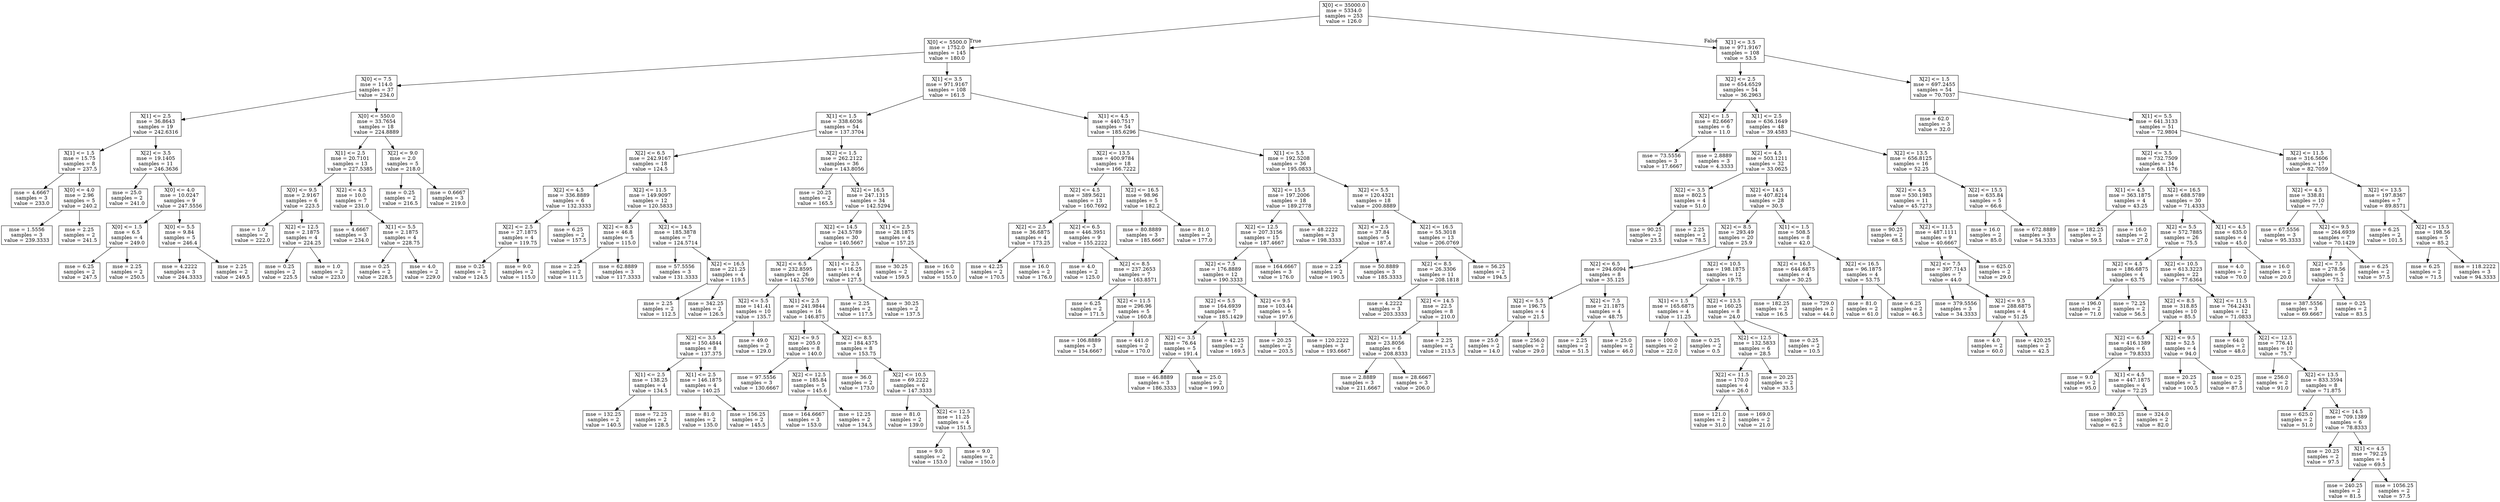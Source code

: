 digraph Tree {
node [shape=box] ;
0 [label="X[0] <= 35000.0\nmse = 5334.0\nsamples = 253\nvalue = 126.0"] ;
1 [label="X[0] <= 5500.0\nmse = 1752.0\nsamples = 145\nvalue = 180.0"] ;
0 -> 1 [labeldistance=2.5, labelangle=45, headlabel="True"] ;
2 [label="X[0] <= 7.5\nmse = 114.0\nsamples = 37\nvalue = 234.0"] ;
1 -> 2 ;
3 [label="X[1] <= 2.5\nmse = 36.8643\nsamples = 19\nvalue = 242.6316"] ;
2 -> 3 ;
4 [label="X[1] <= 1.5\nmse = 15.75\nsamples = 8\nvalue = 237.5"] ;
3 -> 4 ;
5 [label="mse = 4.6667\nsamples = 3\nvalue = 233.0"] ;
4 -> 5 ;
6 [label="X[0] <= 4.0\nmse = 2.96\nsamples = 5\nvalue = 240.2"] ;
4 -> 6 ;
7 [label="mse = 1.5556\nsamples = 3\nvalue = 239.3333"] ;
6 -> 7 ;
8 [label="mse = 2.25\nsamples = 2\nvalue = 241.5"] ;
6 -> 8 ;
9 [label="X[2] <= 3.5\nmse = 19.1405\nsamples = 11\nvalue = 246.3636"] ;
3 -> 9 ;
10 [label="mse = 25.0\nsamples = 2\nvalue = 241.0"] ;
9 -> 10 ;
11 [label="X[0] <= 4.0\nmse = 10.0247\nsamples = 9\nvalue = 247.5556"] ;
9 -> 11 ;
12 [label="X[0] <= 1.5\nmse = 6.5\nsamples = 4\nvalue = 249.0"] ;
11 -> 12 ;
13 [label="mse = 6.25\nsamples = 2\nvalue = 247.5"] ;
12 -> 13 ;
14 [label="mse = 2.25\nsamples = 2\nvalue = 250.5"] ;
12 -> 14 ;
15 [label="X[0] <= 5.5\nmse = 9.84\nsamples = 5\nvalue = 246.4"] ;
11 -> 15 ;
16 [label="mse = 4.2222\nsamples = 3\nvalue = 244.3333"] ;
15 -> 16 ;
17 [label="mse = 2.25\nsamples = 2\nvalue = 249.5"] ;
15 -> 17 ;
18 [label="X[0] <= 550.0\nmse = 33.7654\nsamples = 18\nvalue = 224.8889"] ;
2 -> 18 ;
19 [label="X[1] <= 2.5\nmse = 20.7101\nsamples = 13\nvalue = 227.5385"] ;
18 -> 19 ;
20 [label="X[0] <= 9.5\nmse = 2.9167\nsamples = 6\nvalue = 223.5"] ;
19 -> 20 ;
21 [label="mse = 1.0\nsamples = 2\nvalue = 222.0"] ;
20 -> 21 ;
22 [label="X[2] <= 12.5\nmse = 2.1875\nsamples = 4\nvalue = 224.25"] ;
20 -> 22 ;
23 [label="mse = 0.25\nsamples = 2\nvalue = 225.5"] ;
22 -> 23 ;
24 [label="mse = 1.0\nsamples = 2\nvalue = 223.0"] ;
22 -> 24 ;
25 [label="X[2] <= 4.5\nmse = 10.0\nsamples = 7\nvalue = 231.0"] ;
19 -> 25 ;
26 [label="mse = 4.6667\nsamples = 3\nvalue = 234.0"] ;
25 -> 26 ;
27 [label="X[1] <= 5.5\nmse = 2.1875\nsamples = 4\nvalue = 228.75"] ;
25 -> 27 ;
28 [label="mse = 0.25\nsamples = 2\nvalue = 228.5"] ;
27 -> 28 ;
29 [label="mse = 4.0\nsamples = 2\nvalue = 229.0"] ;
27 -> 29 ;
30 [label="X[2] <= 9.0\nmse = 2.0\nsamples = 5\nvalue = 218.0"] ;
18 -> 30 ;
31 [label="mse = 0.25\nsamples = 2\nvalue = 216.5"] ;
30 -> 31 ;
32 [label="mse = 0.6667\nsamples = 3\nvalue = 219.0"] ;
30 -> 32 ;
33 [label="X[1] <= 3.5\nmse = 971.9167\nsamples = 108\nvalue = 161.5"] ;
1 -> 33 ;
34 [label="X[1] <= 1.5\nmse = 338.6036\nsamples = 54\nvalue = 137.3704"] ;
33 -> 34 ;
35 [label="X[2] <= 6.5\nmse = 242.9167\nsamples = 18\nvalue = 124.5"] ;
34 -> 35 ;
36 [label="X[2] <= 4.5\nmse = 336.8889\nsamples = 6\nvalue = 132.3333"] ;
35 -> 36 ;
37 [label="X[2] <= 2.5\nmse = 27.1875\nsamples = 4\nvalue = 119.75"] ;
36 -> 37 ;
38 [label="mse = 0.25\nsamples = 2\nvalue = 124.5"] ;
37 -> 38 ;
39 [label="mse = 9.0\nsamples = 2\nvalue = 115.0"] ;
37 -> 39 ;
40 [label="mse = 6.25\nsamples = 2\nvalue = 157.5"] ;
36 -> 40 ;
41 [label="X[2] <= 11.5\nmse = 149.9097\nsamples = 12\nvalue = 120.5833"] ;
35 -> 41 ;
42 [label="X[2] <= 8.5\nmse = 46.8\nsamples = 5\nvalue = 115.0"] ;
41 -> 42 ;
43 [label="mse = 2.25\nsamples = 2\nvalue = 111.5"] ;
42 -> 43 ;
44 [label="mse = 62.8889\nsamples = 3\nvalue = 117.3333"] ;
42 -> 44 ;
45 [label="X[2] <= 14.5\nmse = 185.3878\nsamples = 7\nvalue = 124.5714"] ;
41 -> 45 ;
46 [label="mse = 57.5556\nsamples = 3\nvalue = 131.3333"] ;
45 -> 46 ;
47 [label="X[2] <= 16.5\nmse = 221.25\nsamples = 4\nvalue = 119.5"] ;
45 -> 47 ;
48 [label="mse = 2.25\nsamples = 2\nvalue = 112.5"] ;
47 -> 48 ;
49 [label="mse = 342.25\nsamples = 2\nvalue = 126.5"] ;
47 -> 49 ;
50 [label="X[2] <= 1.5\nmse = 262.2122\nsamples = 36\nvalue = 143.8056"] ;
34 -> 50 ;
51 [label="mse = 20.25\nsamples = 2\nvalue = 165.5"] ;
50 -> 51 ;
52 [label="X[2] <= 16.5\nmse = 247.1315\nsamples = 34\nvalue = 142.5294"] ;
50 -> 52 ;
53 [label="X[2] <= 14.5\nmse = 243.5789\nsamples = 30\nvalue = 140.5667"] ;
52 -> 53 ;
54 [label="X[2] <= 6.5\nmse = 232.8595\nsamples = 26\nvalue = 142.5769"] ;
53 -> 54 ;
55 [label="X[2] <= 5.5\nmse = 141.41\nsamples = 10\nvalue = 135.7"] ;
54 -> 55 ;
56 [label="X[2] <= 3.5\nmse = 150.4844\nsamples = 8\nvalue = 137.375"] ;
55 -> 56 ;
57 [label="X[1] <= 2.5\nmse = 138.25\nsamples = 4\nvalue = 134.5"] ;
56 -> 57 ;
58 [label="mse = 132.25\nsamples = 2\nvalue = 140.5"] ;
57 -> 58 ;
59 [label="mse = 72.25\nsamples = 2\nvalue = 128.5"] ;
57 -> 59 ;
60 [label="X[1] <= 2.5\nmse = 146.1875\nsamples = 4\nvalue = 140.25"] ;
56 -> 60 ;
61 [label="mse = 81.0\nsamples = 2\nvalue = 135.0"] ;
60 -> 61 ;
62 [label="mse = 156.25\nsamples = 2\nvalue = 145.5"] ;
60 -> 62 ;
63 [label="mse = 49.0\nsamples = 2\nvalue = 129.0"] ;
55 -> 63 ;
64 [label="X[1] <= 2.5\nmse = 241.9844\nsamples = 16\nvalue = 146.875"] ;
54 -> 64 ;
65 [label="X[2] <= 9.5\nmse = 205.0\nsamples = 8\nvalue = 140.0"] ;
64 -> 65 ;
66 [label="mse = 97.5556\nsamples = 3\nvalue = 130.6667"] ;
65 -> 66 ;
67 [label="X[2] <= 12.5\nmse = 185.84\nsamples = 5\nvalue = 145.6"] ;
65 -> 67 ;
68 [label="mse = 164.6667\nsamples = 3\nvalue = 153.0"] ;
67 -> 68 ;
69 [label="mse = 12.25\nsamples = 2\nvalue = 134.5"] ;
67 -> 69 ;
70 [label="X[2] <= 8.5\nmse = 184.4375\nsamples = 8\nvalue = 153.75"] ;
64 -> 70 ;
71 [label="mse = 36.0\nsamples = 2\nvalue = 173.0"] ;
70 -> 71 ;
72 [label="X[2] <= 10.5\nmse = 69.2222\nsamples = 6\nvalue = 147.3333"] ;
70 -> 72 ;
73 [label="mse = 81.0\nsamples = 2\nvalue = 139.0"] ;
72 -> 73 ;
74 [label="X[2] <= 12.5\nmse = 11.25\nsamples = 4\nvalue = 151.5"] ;
72 -> 74 ;
75 [label="mse = 9.0\nsamples = 2\nvalue = 153.0"] ;
74 -> 75 ;
76 [label="mse = 9.0\nsamples = 2\nvalue = 150.0"] ;
74 -> 76 ;
77 [label="X[1] <= 2.5\nmse = 116.25\nsamples = 4\nvalue = 127.5"] ;
53 -> 77 ;
78 [label="mse = 2.25\nsamples = 2\nvalue = 117.5"] ;
77 -> 78 ;
79 [label="mse = 30.25\nsamples = 2\nvalue = 137.5"] ;
77 -> 79 ;
80 [label="X[1] <= 2.5\nmse = 28.1875\nsamples = 4\nvalue = 157.25"] ;
52 -> 80 ;
81 [label="mse = 30.25\nsamples = 2\nvalue = 159.5"] ;
80 -> 81 ;
82 [label="mse = 16.0\nsamples = 2\nvalue = 155.0"] ;
80 -> 82 ;
83 [label="X[1] <= 4.5\nmse = 440.7517\nsamples = 54\nvalue = 185.6296"] ;
33 -> 83 ;
84 [label="X[2] <= 13.5\nmse = 400.9784\nsamples = 18\nvalue = 166.7222"] ;
83 -> 84 ;
85 [label="X[2] <= 4.5\nmse = 389.5621\nsamples = 13\nvalue = 160.7692"] ;
84 -> 85 ;
86 [label="X[2] <= 2.5\nmse = 36.6875\nsamples = 4\nvalue = 173.25"] ;
85 -> 86 ;
87 [label="mse = 42.25\nsamples = 2\nvalue = 170.5"] ;
86 -> 87 ;
88 [label="mse = 16.0\nsamples = 2\nvalue = 176.0"] ;
86 -> 88 ;
89 [label="X[2] <= 6.5\nmse = 446.3951\nsamples = 9\nvalue = 155.2222"] ;
85 -> 89 ;
90 [label="mse = 4.0\nsamples = 2\nvalue = 125.0"] ;
89 -> 90 ;
91 [label="X[2] <= 8.5\nmse = 237.2653\nsamples = 7\nvalue = 163.8571"] ;
89 -> 91 ;
92 [label="mse = 6.25\nsamples = 2\nvalue = 171.5"] ;
91 -> 92 ;
93 [label="X[2] <= 11.5\nmse = 296.96\nsamples = 5\nvalue = 160.8"] ;
91 -> 93 ;
94 [label="mse = 106.8889\nsamples = 3\nvalue = 154.6667"] ;
93 -> 94 ;
95 [label="mse = 441.0\nsamples = 2\nvalue = 170.0"] ;
93 -> 95 ;
96 [label="X[2] <= 16.5\nmse = 98.96\nsamples = 5\nvalue = 182.2"] ;
84 -> 96 ;
97 [label="mse = 80.8889\nsamples = 3\nvalue = 185.6667"] ;
96 -> 97 ;
98 [label="mse = 81.0\nsamples = 2\nvalue = 177.0"] ;
96 -> 98 ;
99 [label="X[1] <= 5.5\nmse = 192.5208\nsamples = 36\nvalue = 195.0833"] ;
83 -> 99 ;
100 [label="X[2] <= 15.5\nmse = 197.2006\nsamples = 18\nvalue = 189.2778"] ;
99 -> 100 ;
101 [label="X[2] <= 12.5\nmse = 207.3156\nsamples = 15\nvalue = 187.4667"] ;
100 -> 101 ;
102 [label="X[2] <= 7.5\nmse = 176.8889\nsamples = 12\nvalue = 190.3333"] ;
101 -> 102 ;
103 [label="X[2] <= 5.5\nmse = 164.6939\nsamples = 7\nvalue = 185.1429"] ;
102 -> 103 ;
104 [label="X[2] <= 3.5\nmse = 76.64\nsamples = 5\nvalue = 191.4"] ;
103 -> 104 ;
105 [label="mse = 46.8889\nsamples = 3\nvalue = 186.3333"] ;
104 -> 105 ;
106 [label="mse = 25.0\nsamples = 2\nvalue = 199.0"] ;
104 -> 106 ;
107 [label="mse = 42.25\nsamples = 2\nvalue = 169.5"] ;
103 -> 107 ;
108 [label="X[2] <= 9.5\nmse = 103.44\nsamples = 5\nvalue = 197.6"] ;
102 -> 108 ;
109 [label="mse = 20.25\nsamples = 2\nvalue = 203.5"] ;
108 -> 109 ;
110 [label="mse = 120.2222\nsamples = 3\nvalue = 193.6667"] ;
108 -> 110 ;
111 [label="mse = 164.6667\nsamples = 3\nvalue = 176.0"] ;
101 -> 111 ;
112 [label="mse = 48.2222\nsamples = 3\nvalue = 198.3333"] ;
100 -> 112 ;
113 [label="X[2] <= 5.5\nmse = 120.4321\nsamples = 18\nvalue = 200.8889"] ;
99 -> 113 ;
114 [label="X[2] <= 2.5\nmse = 37.84\nsamples = 5\nvalue = 187.4"] ;
113 -> 114 ;
115 [label="mse = 2.25\nsamples = 2\nvalue = 190.5"] ;
114 -> 115 ;
116 [label="mse = 50.8889\nsamples = 3\nvalue = 185.3333"] ;
114 -> 116 ;
117 [label="X[2] <= 16.5\nmse = 55.3018\nsamples = 13\nvalue = 206.0769"] ;
113 -> 117 ;
118 [label="X[2] <= 8.5\nmse = 26.3306\nsamples = 11\nvalue = 208.1818"] ;
117 -> 118 ;
119 [label="mse = 4.2222\nsamples = 3\nvalue = 203.3333"] ;
118 -> 119 ;
120 [label="X[2] <= 14.5\nmse = 22.5\nsamples = 8\nvalue = 210.0"] ;
118 -> 120 ;
121 [label="X[2] <= 11.5\nmse = 23.8056\nsamples = 6\nvalue = 208.8333"] ;
120 -> 121 ;
122 [label="mse = 2.8889\nsamples = 3\nvalue = 211.6667"] ;
121 -> 122 ;
123 [label="mse = 28.6667\nsamples = 3\nvalue = 206.0"] ;
121 -> 123 ;
124 [label="mse = 2.25\nsamples = 2\nvalue = 213.5"] ;
120 -> 124 ;
125 [label="mse = 56.25\nsamples = 2\nvalue = 194.5"] ;
117 -> 125 ;
126 [label="X[1] <= 3.5\nmse = 971.9167\nsamples = 108\nvalue = 53.5"] ;
0 -> 126 [labeldistance=2.5, labelangle=-45, headlabel="False"] ;
127 [label="X[2] <= 2.5\nmse = 654.6529\nsamples = 54\nvalue = 36.2963"] ;
126 -> 127 ;
128 [label="X[2] <= 1.5\nmse = 82.6667\nsamples = 6\nvalue = 11.0"] ;
127 -> 128 ;
129 [label="mse = 73.5556\nsamples = 3\nvalue = 17.6667"] ;
128 -> 129 ;
130 [label="mse = 2.8889\nsamples = 3\nvalue = 4.3333"] ;
128 -> 130 ;
131 [label="X[1] <= 2.5\nmse = 636.1649\nsamples = 48\nvalue = 39.4583"] ;
127 -> 131 ;
132 [label="X[2] <= 4.5\nmse = 503.1211\nsamples = 32\nvalue = 33.0625"] ;
131 -> 132 ;
133 [label="X[2] <= 3.5\nmse = 802.5\nsamples = 4\nvalue = 51.0"] ;
132 -> 133 ;
134 [label="mse = 90.25\nsamples = 2\nvalue = 23.5"] ;
133 -> 134 ;
135 [label="mse = 2.25\nsamples = 2\nvalue = 78.5"] ;
133 -> 135 ;
136 [label="X[2] <= 14.5\nmse = 407.8214\nsamples = 28\nvalue = 30.5"] ;
132 -> 136 ;
137 [label="X[2] <= 8.5\nmse = 293.49\nsamples = 20\nvalue = 25.9"] ;
136 -> 137 ;
138 [label="X[2] <= 6.5\nmse = 294.6094\nsamples = 8\nvalue = 35.125"] ;
137 -> 138 ;
139 [label="X[2] <= 5.5\nmse = 196.75\nsamples = 4\nvalue = 21.5"] ;
138 -> 139 ;
140 [label="mse = 25.0\nsamples = 2\nvalue = 14.0"] ;
139 -> 140 ;
141 [label="mse = 256.0\nsamples = 2\nvalue = 29.0"] ;
139 -> 141 ;
142 [label="X[2] <= 7.5\nmse = 21.1875\nsamples = 4\nvalue = 48.75"] ;
138 -> 142 ;
143 [label="mse = 2.25\nsamples = 2\nvalue = 51.5"] ;
142 -> 143 ;
144 [label="mse = 25.0\nsamples = 2\nvalue = 46.0"] ;
142 -> 144 ;
145 [label="X[2] <= 10.5\nmse = 198.1875\nsamples = 12\nvalue = 19.75"] ;
137 -> 145 ;
146 [label="X[1] <= 1.5\nmse = 165.6875\nsamples = 4\nvalue = 11.25"] ;
145 -> 146 ;
147 [label="mse = 100.0\nsamples = 2\nvalue = 22.0"] ;
146 -> 147 ;
148 [label="mse = 0.25\nsamples = 2\nvalue = 0.5"] ;
146 -> 148 ;
149 [label="X[2] <= 13.5\nmse = 160.25\nsamples = 8\nvalue = 24.0"] ;
145 -> 149 ;
150 [label="X[2] <= 12.5\nmse = 132.5833\nsamples = 6\nvalue = 28.5"] ;
149 -> 150 ;
151 [label="X[2] <= 11.5\nmse = 170.0\nsamples = 4\nvalue = 26.0"] ;
150 -> 151 ;
152 [label="mse = 121.0\nsamples = 2\nvalue = 31.0"] ;
151 -> 152 ;
153 [label="mse = 169.0\nsamples = 2\nvalue = 21.0"] ;
151 -> 153 ;
154 [label="mse = 20.25\nsamples = 2\nvalue = 33.5"] ;
150 -> 154 ;
155 [label="mse = 0.25\nsamples = 2\nvalue = 10.5"] ;
149 -> 155 ;
156 [label="X[1] <= 1.5\nmse = 508.5\nsamples = 8\nvalue = 42.0"] ;
136 -> 156 ;
157 [label="X[2] <= 16.5\nmse = 644.6875\nsamples = 4\nvalue = 30.25"] ;
156 -> 157 ;
158 [label="mse = 182.25\nsamples = 2\nvalue = 16.5"] ;
157 -> 158 ;
159 [label="mse = 729.0\nsamples = 2\nvalue = 44.0"] ;
157 -> 159 ;
160 [label="X[2] <= 16.5\nmse = 96.1875\nsamples = 4\nvalue = 53.75"] ;
156 -> 160 ;
161 [label="mse = 81.0\nsamples = 2\nvalue = 61.0"] ;
160 -> 161 ;
162 [label="mse = 6.25\nsamples = 2\nvalue = 46.5"] ;
160 -> 162 ;
163 [label="X[2] <= 13.5\nmse = 656.8125\nsamples = 16\nvalue = 52.25"] ;
131 -> 163 ;
164 [label="X[2] <= 4.5\nmse = 530.1983\nsamples = 11\nvalue = 45.7273"] ;
163 -> 164 ;
165 [label="mse = 90.25\nsamples = 2\nvalue = 68.5"] ;
164 -> 165 ;
166 [label="X[2] <= 11.5\nmse = 487.1111\nsamples = 9\nvalue = 40.6667"] ;
164 -> 166 ;
167 [label="X[2] <= 7.5\nmse = 397.7143\nsamples = 7\nvalue = 44.0"] ;
166 -> 167 ;
168 [label="mse = 379.5556\nsamples = 3\nvalue = 34.3333"] ;
167 -> 168 ;
169 [label="X[2] <= 9.5\nmse = 288.6875\nsamples = 4\nvalue = 51.25"] ;
167 -> 169 ;
170 [label="mse = 4.0\nsamples = 2\nvalue = 60.0"] ;
169 -> 170 ;
171 [label="mse = 420.25\nsamples = 2\nvalue = 42.5"] ;
169 -> 171 ;
172 [label="mse = 625.0\nsamples = 2\nvalue = 29.0"] ;
166 -> 172 ;
173 [label="X[2] <= 15.5\nmse = 635.84\nsamples = 5\nvalue = 66.6"] ;
163 -> 173 ;
174 [label="mse = 16.0\nsamples = 2\nvalue = 85.0"] ;
173 -> 174 ;
175 [label="mse = 672.8889\nsamples = 3\nvalue = 54.3333"] ;
173 -> 175 ;
176 [label="X[2] <= 1.5\nmse = 697.2455\nsamples = 54\nvalue = 70.7037"] ;
126 -> 176 ;
177 [label="mse = 62.0\nsamples = 3\nvalue = 32.0"] ;
176 -> 177 ;
178 [label="X[1] <= 5.5\nmse = 641.3133\nsamples = 51\nvalue = 72.9804"] ;
176 -> 178 ;
179 [label="X[2] <= 3.5\nmse = 732.7509\nsamples = 34\nvalue = 68.1176"] ;
178 -> 179 ;
180 [label="X[1] <= 4.5\nmse = 363.1875\nsamples = 4\nvalue = 43.25"] ;
179 -> 180 ;
181 [label="mse = 182.25\nsamples = 2\nvalue = 59.5"] ;
180 -> 181 ;
182 [label="mse = 16.0\nsamples = 2\nvalue = 27.0"] ;
180 -> 182 ;
183 [label="X[2] <= 16.5\nmse = 688.5789\nsamples = 30\nvalue = 71.4333"] ;
179 -> 183 ;
184 [label="X[2] <= 5.5\nmse = 572.7885\nsamples = 26\nvalue = 75.5"] ;
183 -> 184 ;
185 [label="X[2] <= 4.5\nmse = 186.6875\nsamples = 4\nvalue = 63.75"] ;
184 -> 185 ;
186 [label="mse = 196.0\nsamples = 2\nvalue = 71.0"] ;
185 -> 186 ;
187 [label="mse = 72.25\nsamples = 2\nvalue = 56.5"] ;
185 -> 187 ;
188 [label="X[2] <= 10.5\nmse = 613.3223\nsamples = 22\nvalue = 77.6364"] ;
184 -> 188 ;
189 [label="X[2] <= 8.5\nmse = 318.85\nsamples = 10\nvalue = 85.5"] ;
188 -> 189 ;
190 [label="X[2] <= 6.5\nmse = 416.1389\nsamples = 6\nvalue = 79.8333"] ;
189 -> 190 ;
191 [label="mse = 9.0\nsamples = 2\nvalue = 95.0"] ;
190 -> 191 ;
192 [label="X[1] <= 4.5\nmse = 447.1875\nsamples = 4\nvalue = 72.25"] ;
190 -> 192 ;
193 [label="mse = 380.25\nsamples = 2\nvalue = 62.5"] ;
192 -> 193 ;
194 [label="mse = 324.0\nsamples = 2\nvalue = 82.0"] ;
192 -> 194 ;
195 [label="X[2] <= 9.5\nmse = 52.5\nsamples = 4\nvalue = 94.0"] ;
189 -> 195 ;
196 [label="mse = 20.25\nsamples = 2\nvalue = 100.5"] ;
195 -> 196 ;
197 [label="mse = 0.25\nsamples = 2\nvalue = 87.5"] ;
195 -> 197 ;
198 [label="X[2] <= 11.5\nmse = 764.2431\nsamples = 12\nvalue = 71.0833"] ;
188 -> 198 ;
199 [label="mse = 64.0\nsamples = 2\nvalue = 48.0"] ;
198 -> 199 ;
200 [label="X[2] <= 12.5\nmse = 776.41\nsamples = 10\nvalue = 75.7"] ;
198 -> 200 ;
201 [label="mse = 256.0\nsamples = 2\nvalue = 91.0"] ;
200 -> 201 ;
202 [label="X[2] <= 13.5\nmse = 833.3594\nsamples = 8\nvalue = 71.875"] ;
200 -> 202 ;
203 [label="mse = 625.0\nsamples = 2\nvalue = 51.0"] ;
202 -> 203 ;
204 [label="X[2] <= 14.5\nmse = 709.1389\nsamples = 6\nvalue = 78.8333"] ;
202 -> 204 ;
205 [label="mse = 20.25\nsamples = 2\nvalue = 97.5"] ;
204 -> 205 ;
206 [label="X[1] <= 4.5\nmse = 792.25\nsamples = 4\nvalue = 69.5"] ;
204 -> 206 ;
207 [label="mse = 240.25\nsamples = 2\nvalue = 81.5"] ;
206 -> 207 ;
208 [label="mse = 1056.25\nsamples = 2\nvalue = 57.5"] ;
206 -> 208 ;
209 [label="X[1] <= 4.5\nmse = 635.0\nsamples = 4\nvalue = 45.0"] ;
183 -> 209 ;
210 [label="mse = 4.0\nsamples = 2\nvalue = 70.0"] ;
209 -> 210 ;
211 [label="mse = 16.0\nsamples = 2\nvalue = 20.0"] ;
209 -> 211 ;
212 [label="X[2] <= 11.5\nmse = 316.5606\nsamples = 17\nvalue = 82.7059"] ;
178 -> 212 ;
213 [label="X[2] <= 4.5\nmse = 338.81\nsamples = 10\nvalue = 77.7"] ;
212 -> 213 ;
214 [label="mse = 67.5556\nsamples = 3\nvalue = 95.3333"] ;
213 -> 214 ;
215 [label="X[2] <= 9.5\nmse = 264.6939\nsamples = 7\nvalue = 70.1429"] ;
213 -> 215 ;
216 [label="X[2] <= 7.5\nmse = 278.56\nsamples = 5\nvalue = 75.2"] ;
215 -> 216 ;
217 [label="mse = 387.5556\nsamples = 3\nvalue = 69.6667"] ;
216 -> 217 ;
218 [label="mse = 0.25\nsamples = 2\nvalue = 83.5"] ;
216 -> 218 ;
219 [label="mse = 6.25\nsamples = 2\nvalue = 57.5"] ;
215 -> 219 ;
220 [label="X[2] <= 13.5\nmse = 197.8367\nsamples = 7\nvalue = 89.8571"] ;
212 -> 220 ;
221 [label="mse = 6.25\nsamples = 2\nvalue = 101.5"] ;
220 -> 221 ;
222 [label="X[2] <= 15.5\nmse = 198.56\nsamples = 5\nvalue = 85.2"] ;
220 -> 222 ;
223 [label="mse = 6.25\nsamples = 2\nvalue = 71.5"] ;
222 -> 223 ;
224 [label="mse = 118.2222\nsamples = 3\nvalue = 94.3333"] ;
222 -> 224 ;
}